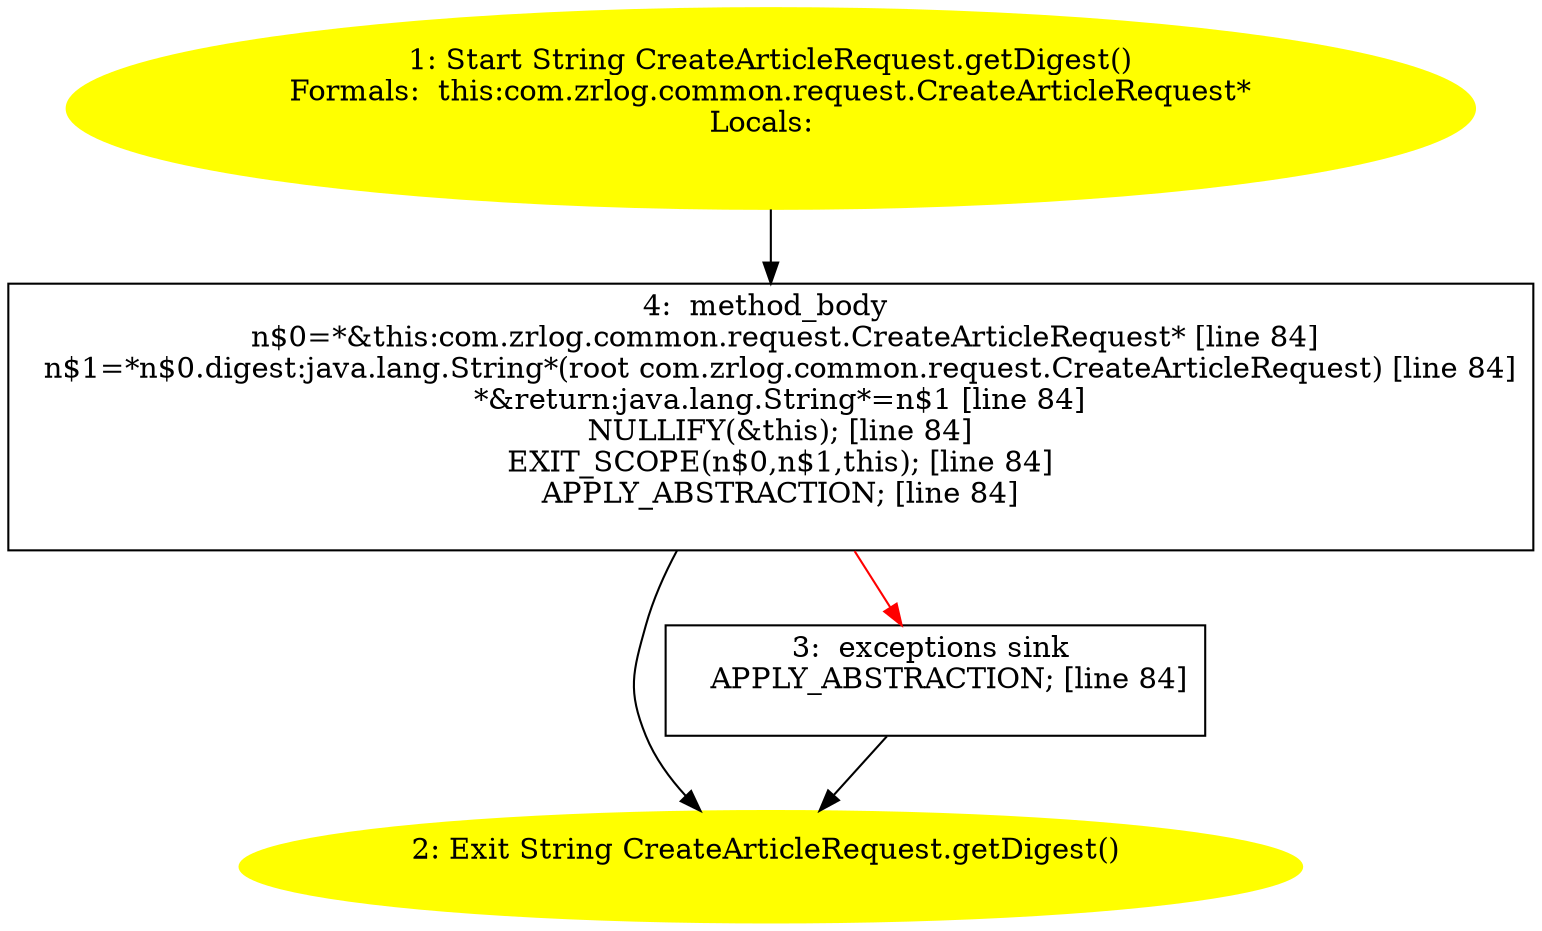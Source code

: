 /* @generated */
digraph cfg {
"com.zrlog.common.request.CreateArticleRequest.getDigest():java.lang.String.f11f1193695ceb6803254668908ec167_1" [label="1: Start String CreateArticleRequest.getDigest()\nFormals:  this:com.zrlog.common.request.CreateArticleRequest*\nLocals:  \n  " color=yellow style=filled]
	

	 "com.zrlog.common.request.CreateArticleRequest.getDigest():java.lang.String.f11f1193695ceb6803254668908ec167_1" -> "com.zrlog.common.request.CreateArticleRequest.getDigest():java.lang.String.f11f1193695ceb6803254668908ec167_4" ;
"com.zrlog.common.request.CreateArticleRequest.getDigest():java.lang.String.f11f1193695ceb6803254668908ec167_2" [label="2: Exit String CreateArticleRequest.getDigest() \n  " color=yellow style=filled]
	

"com.zrlog.common.request.CreateArticleRequest.getDigest():java.lang.String.f11f1193695ceb6803254668908ec167_3" [label="3:  exceptions sink \n   APPLY_ABSTRACTION; [line 84]\n " shape="box"]
	

	 "com.zrlog.common.request.CreateArticleRequest.getDigest():java.lang.String.f11f1193695ceb6803254668908ec167_3" -> "com.zrlog.common.request.CreateArticleRequest.getDigest():java.lang.String.f11f1193695ceb6803254668908ec167_2" ;
"com.zrlog.common.request.CreateArticleRequest.getDigest():java.lang.String.f11f1193695ceb6803254668908ec167_4" [label="4:  method_body \n   n$0=*&this:com.zrlog.common.request.CreateArticleRequest* [line 84]\n  n$1=*n$0.digest:java.lang.String*(root com.zrlog.common.request.CreateArticleRequest) [line 84]\n  *&return:java.lang.String*=n$1 [line 84]\n  NULLIFY(&this); [line 84]\n  EXIT_SCOPE(n$0,n$1,this); [line 84]\n  APPLY_ABSTRACTION; [line 84]\n " shape="box"]
	

	 "com.zrlog.common.request.CreateArticleRequest.getDigest():java.lang.String.f11f1193695ceb6803254668908ec167_4" -> "com.zrlog.common.request.CreateArticleRequest.getDigest():java.lang.String.f11f1193695ceb6803254668908ec167_2" ;
	 "com.zrlog.common.request.CreateArticleRequest.getDigest():java.lang.String.f11f1193695ceb6803254668908ec167_4" -> "com.zrlog.common.request.CreateArticleRequest.getDigest():java.lang.String.f11f1193695ceb6803254668908ec167_3" [color="red" ];
}
